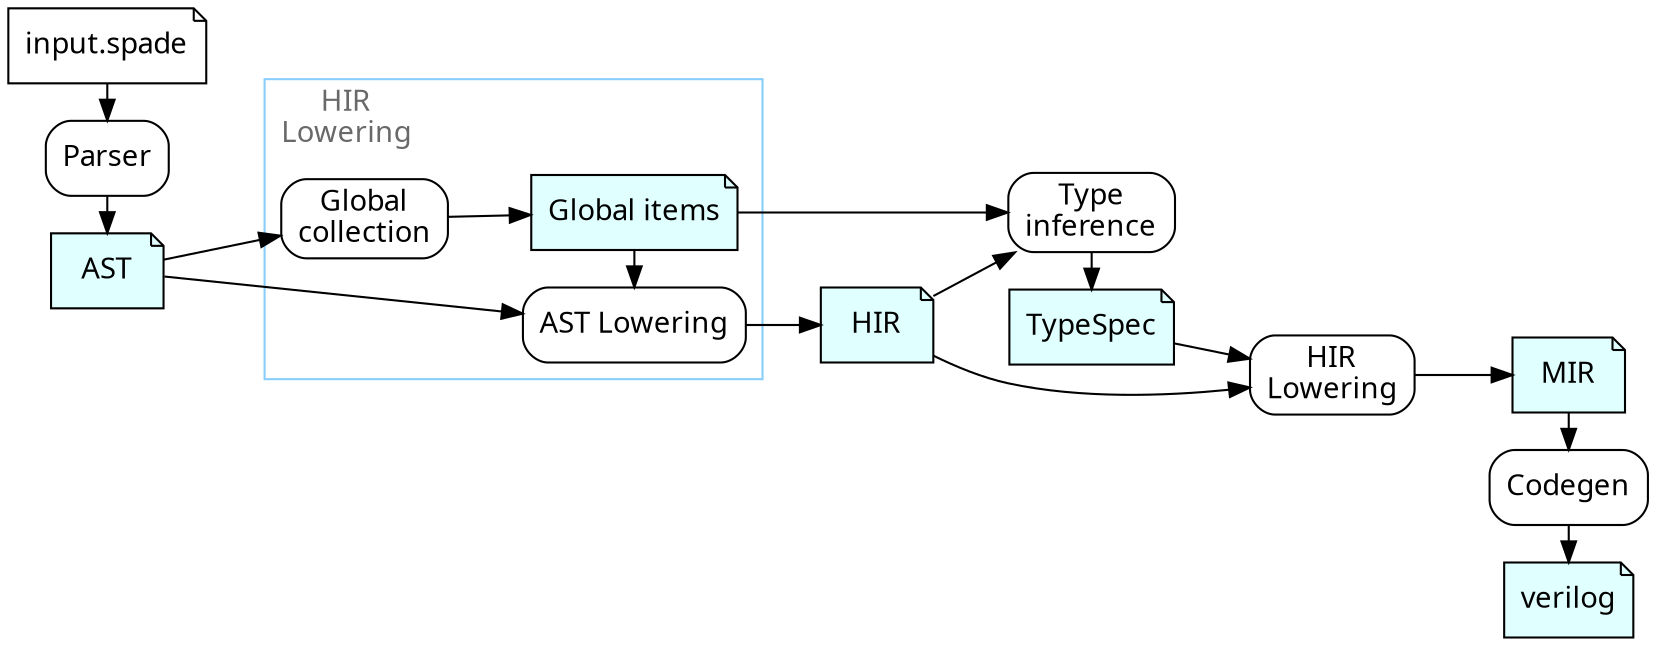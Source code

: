 digraph G {
    // General graph stype 
    rankdir=LR;

    graph [fontname=Sans];
    node [fontname=Sans, shape=rectangle, style=rounded];

    input [label="input.spade", shape=note];

    // Pre HIR lowering
    input -> Parser;
    Parser -> AST;
    AST->GlobCol;
    AST -> ASTLower;

    subgraph cluster_1 {
        {rank=same; ASTLower; Globals}

        GlobCol -> Globals;
        Globals -> ASTLower;

        GlobCol [label="Global\ncollection"];
        Globals [label="Global items"]
        ASTLower[label="AST Lowering"]

        // Subgraph style
        label = "HIR\nLowering";
        labeljust = "l"
        color=lightskyblue;
        fontcolor=dimgray;
    }
    ASTLower -> HIR;

    HIR -> TypeInference;
    Globals -> TypeInference;
    TypeInference -> TypeSpec;

    HIR -> HIRLower;
    TypeSpec -> HIRLower;
    HIRLower -> MIR;

    TypeInference [label="Type\ninference"];
    HIRLower [label="HIR\nLowering"]

    MIR -> Codegen;
    Codegen -> verilog;

    // Shape of artefacts
    AST         [shape=note, style=filled, color=black, fillcolor=lightcyan];
    HIR         [shape=note, style=filled, color=black, fillcolor=lightcyan];
    TypeSpec    [shape=note, style=filled, color=black, fillcolor=lightcyan];
    MIR         [shape=note, style=filled, color=black, fillcolor=lightcyan];
    verilog     [shape=note, style=filled, color=black, fillcolor=lightcyan];
    Globals     [shape=note, style=filled, color=black, fillcolor=lightcyan];

    // Try to force some more compact structure on the graph
    {rank=same; TypeInference; TypeSpec}
    {rank=same MIR; Codegen; verilog}
    {rank=same; input; Parser;AST}

}
